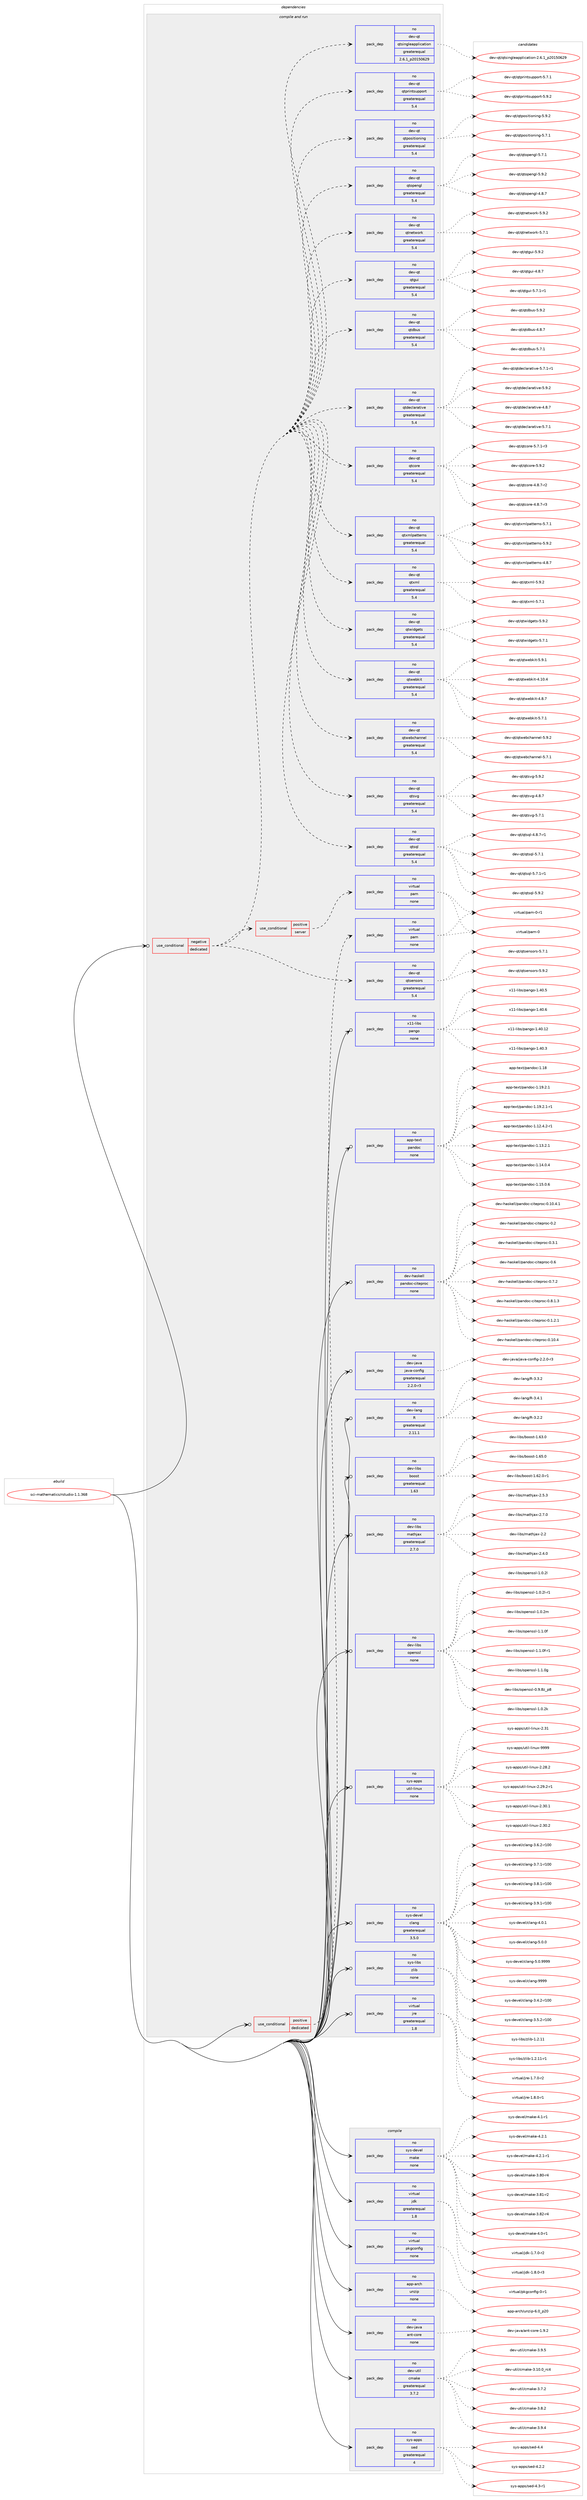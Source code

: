 digraph prolog {

# *************
# Graph options
# *************

newrank=true;
concentrate=true;
compound=true;
graph [rankdir=LR,fontname=Helvetica,fontsize=10,ranksep=1.5];#, ranksep=2.5, nodesep=0.2];
edge  [arrowhead=vee];
node  [fontname=Helvetica,fontsize=10];

# **********
# The ebuild
# **********

subgraph cluster_leftcol {
color=gray;
rank=same;
label=<<i>ebuild</i>>;
id [label="sci-mathematics/rstudio-1.1.368", color=red, width=4, href="../sci-mathematics/rstudio-1.1.368.svg"];
}

# ****************
# The dependencies
# ****************

subgraph cluster_midcol {
color=gray;
label=<<i>dependencies</i>>;
subgraph cluster_compile {
fillcolor="#eeeeee";
style=filled;
label=<<i>compile</i>>;
subgraph pack337120 {
dependency456822 [label=<<TABLE BORDER="0" CELLBORDER="1" CELLSPACING="0" CELLPADDING="4" WIDTH="220"><TR><TD ROWSPAN="6" CELLPADDING="30">pack_dep</TD></TR><TR><TD WIDTH="110">no</TD></TR><TR><TD>app-arch</TD></TR><TR><TD>unzip</TD></TR><TR><TD>none</TD></TR><TR><TD></TD></TR></TABLE>>, shape=none, color=blue];
}
id:e -> dependency456822:w [weight=20,style="solid",arrowhead="vee"];
subgraph pack337121 {
dependency456823 [label=<<TABLE BORDER="0" CELLBORDER="1" CELLSPACING="0" CELLPADDING="4" WIDTH="220"><TR><TD ROWSPAN="6" CELLPADDING="30">pack_dep</TD></TR><TR><TD WIDTH="110">no</TD></TR><TR><TD>dev-java</TD></TR><TR><TD>ant-core</TD></TR><TR><TD>none</TD></TR><TR><TD></TD></TR></TABLE>>, shape=none, color=blue];
}
id:e -> dependency456823:w [weight=20,style="solid",arrowhead="vee"];
subgraph pack337122 {
dependency456824 [label=<<TABLE BORDER="0" CELLBORDER="1" CELLSPACING="0" CELLPADDING="4" WIDTH="220"><TR><TD ROWSPAN="6" CELLPADDING="30">pack_dep</TD></TR><TR><TD WIDTH="110">no</TD></TR><TR><TD>dev-util</TD></TR><TR><TD>cmake</TD></TR><TR><TD>greaterequal</TD></TR><TR><TD>3.7.2</TD></TR></TABLE>>, shape=none, color=blue];
}
id:e -> dependency456824:w [weight=20,style="solid",arrowhead="vee"];
subgraph pack337123 {
dependency456825 [label=<<TABLE BORDER="0" CELLBORDER="1" CELLSPACING="0" CELLPADDING="4" WIDTH="220"><TR><TD ROWSPAN="6" CELLPADDING="30">pack_dep</TD></TR><TR><TD WIDTH="110">no</TD></TR><TR><TD>sys-apps</TD></TR><TR><TD>sed</TD></TR><TR><TD>greaterequal</TD></TR><TR><TD>4</TD></TR></TABLE>>, shape=none, color=blue];
}
id:e -> dependency456825:w [weight=20,style="solid",arrowhead="vee"];
subgraph pack337124 {
dependency456826 [label=<<TABLE BORDER="0" CELLBORDER="1" CELLSPACING="0" CELLPADDING="4" WIDTH="220"><TR><TD ROWSPAN="6" CELLPADDING="30">pack_dep</TD></TR><TR><TD WIDTH="110">no</TD></TR><TR><TD>sys-devel</TD></TR><TR><TD>make</TD></TR><TR><TD>none</TD></TR><TR><TD></TD></TR></TABLE>>, shape=none, color=blue];
}
id:e -> dependency456826:w [weight=20,style="solid",arrowhead="vee"];
subgraph pack337125 {
dependency456827 [label=<<TABLE BORDER="0" CELLBORDER="1" CELLSPACING="0" CELLPADDING="4" WIDTH="220"><TR><TD ROWSPAN="6" CELLPADDING="30">pack_dep</TD></TR><TR><TD WIDTH="110">no</TD></TR><TR><TD>virtual</TD></TR><TR><TD>jdk</TD></TR><TR><TD>greaterequal</TD></TR><TR><TD>1.8</TD></TR></TABLE>>, shape=none, color=blue];
}
id:e -> dependency456827:w [weight=20,style="solid",arrowhead="vee"];
subgraph pack337126 {
dependency456828 [label=<<TABLE BORDER="0" CELLBORDER="1" CELLSPACING="0" CELLPADDING="4" WIDTH="220"><TR><TD ROWSPAN="6" CELLPADDING="30">pack_dep</TD></TR><TR><TD WIDTH="110">no</TD></TR><TR><TD>virtual</TD></TR><TR><TD>pkgconfig</TD></TR><TR><TD>none</TD></TR><TR><TD></TD></TR></TABLE>>, shape=none, color=blue];
}
id:e -> dependency456828:w [weight=20,style="solid",arrowhead="vee"];
}
subgraph cluster_compileandrun {
fillcolor="#eeeeee";
style=filled;
label=<<i>compile and run</i>>;
subgraph cond111710 {
dependency456829 [label=<<TABLE BORDER="0" CELLBORDER="1" CELLSPACING="0" CELLPADDING="4"><TR><TD ROWSPAN="3" CELLPADDING="10">use_conditional</TD></TR><TR><TD>negative</TD></TR><TR><TD>dedicated</TD></TR></TABLE>>, shape=none, color=red];
subgraph pack337127 {
dependency456830 [label=<<TABLE BORDER="0" CELLBORDER="1" CELLSPACING="0" CELLPADDING="4" WIDTH="220"><TR><TD ROWSPAN="6" CELLPADDING="30">pack_dep</TD></TR><TR><TD WIDTH="110">no</TD></TR><TR><TD>dev-qt</TD></TR><TR><TD>qtcore</TD></TR><TR><TD>greaterequal</TD></TR><TR><TD>5.4</TD></TR></TABLE>>, shape=none, color=blue];
}
dependency456829:e -> dependency456830:w [weight=20,style="dashed",arrowhead="vee"];
subgraph pack337128 {
dependency456831 [label=<<TABLE BORDER="0" CELLBORDER="1" CELLSPACING="0" CELLPADDING="4" WIDTH="220"><TR><TD ROWSPAN="6" CELLPADDING="30">pack_dep</TD></TR><TR><TD WIDTH="110">no</TD></TR><TR><TD>dev-qt</TD></TR><TR><TD>qtdeclarative</TD></TR><TR><TD>greaterequal</TD></TR><TR><TD>5.4</TD></TR></TABLE>>, shape=none, color=blue];
}
dependency456829:e -> dependency456831:w [weight=20,style="dashed",arrowhead="vee"];
subgraph pack337129 {
dependency456832 [label=<<TABLE BORDER="0" CELLBORDER="1" CELLSPACING="0" CELLPADDING="4" WIDTH="220"><TR><TD ROWSPAN="6" CELLPADDING="30">pack_dep</TD></TR><TR><TD WIDTH="110">no</TD></TR><TR><TD>dev-qt</TD></TR><TR><TD>qtdbus</TD></TR><TR><TD>greaterequal</TD></TR><TR><TD>5.4</TD></TR></TABLE>>, shape=none, color=blue];
}
dependency456829:e -> dependency456832:w [weight=20,style="dashed",arrowhead="vee"];
subgraph pack337130 {
dependency456833 [label=<<TABLE BORDER="0" CELLBORDER="1" CELLSPACING="0" CELLPADDING="4" WIDTH="220"><TR><TD ROWSPAN="6" CELLPADDING="30">pack_dep</TD></TR><TR><TD WIDTH="110">no</TD></TR><TR><TD>dev-qt</TD></TR><TR><TD>qtgui</TD></TR><TR><TD>greaterequal</TD></TR><TR><TD>5.4</TD></TR></TABLE>>, shape=none, color=blue];
}
dependency456829:e -> dependency456833:w [weight=20,style="dashed",arrowhead="vee"];
subgraph pack337131 {
dependency456834 [label=<<TABLE BORDER="0" CELLBORDER="1" CELLSPACING="0" CELLPADDING="4" WIDTH="220"><TR><TD ROWSPAN="6" CELLPADDING="30">pack_dep</TD></TR><TR><TD WIDTH="110">no</TD></TR><TR><TD>dev-qt</TD></TR><TR><TD>qtnetwork</TD></TR><TR><TD>greaterequal</TD></TR><TR><TD>5.4</TD></TR></TABLE>>, shape=none, color=blue];
}
dependency456829:e -> dependency456834:w [weight=20,style="dashed",arrowhead="vee"];
subgraph pack337132 {
dependency456835 [label=<<TABLE BORDER="0" CELLBORDER="1" CELLSPACING="0" CELLPADDING="4" WIDTH="220"><TR><TD ROWSPAN="6" CELLPADDING="30">pack_dep</TD></TR><TR><TD WIDTH="110">no</TD></TR><TR><TD>dev-qt</TD></TR><TR><TD>qtopengl</TD></TR><TR><TD>greaterequal</TD></TR><TR><TD>5.4</TD></TR></TABLE>>, shape=none, color=blue];
}
dependency456829:e -> dependency456835:w [weight=20,style="dashed",arrowhead="vee"];
subgraph pack337133 {
dependency456836 [label=<<TABLE BORDER="0" CELLBORDER="1" CELLSPACING="0" CELLPADDING="4" WIDTH="220"><TR><TD ROWSPAN="6" CELLPADDING="30">pack_dep</TD></TR><TR><TD WIDTH="110">no</TD></TR><TR><TD>dev-qt</TD></TR><TR><TD>qtpositioning</TD></TR><TR><TD>greaterequal</TD></TR><TR><TD>5.4</TD></TR></TABLE>>, shape=none, color=blue];
}
dependency456829:e -> dependency456836:w [weight=20,style="dashed",arrowhead="vee"];
subgraph pack337134 {
dependency456837 [label=<<TABLE BORDER="0" CELLBORDER="1" CELLSPACING="0" CELLPADDING="4" WIDTH="220"><TR><TD ROWSPAN="6" CELLPADDING="30">pack_dep</TD></TR><TR><TD WIDTH="110">no</TD></TR><TR><TD>dev-qt</TD></TR><TR><TD>qtprintsupport</TD></TR><TR><TD>greaterequal</TD></TR><TR><TD>5.4</TD></TR></TABLE>>, shape=none, color=blue];
}
dependency456829:e -> dependency456837:w [weight=20,style="dashed",arrowhead="vee"];
subgraph pack337135 {
dependency456838 [label=<<TABLE BORDER="0" CELLBORDER="1" CELLSPACING="0" CELLPADDING="4" WIDTH="220"><TR><TD ROWSPAN="6" CELLPADDING="30">pack_dep</TD></TR><TR><TD WIDTH="110">no</TD></TR><TR><TD>dev-qt</TD></TR><TR><TD>qtsingleapplication</TD></TR><TR><TD>greaterequal</TD></TR><TR><TD>2.6.1_p20150629</TD></TR></TABLE>>, shape=none, color=blue];
}
dependency456829:e -> dependency456838:w [weight=20,style="dashed",arrowhead="vee"];
subgraph pack337136 {
dependency456839 [label=<<TABLE BORDER="0" CELLBORDER="1" CELLSPACING="0" CELLPADDING="4" WIDTH="220"><TR><TD ROWSPAN="6" CELLPADDING="30">pack_dep</TD></TR><TR><TD WIDTH="110">no</TD></TR><TR><TD>dev-qt</TD></TR><TR><TD>qtsensors</TD></TR><TR><TD>greaterequal</TD></TR><TR><TD>5.4</TD></TR></TABLE>>, shape=none, color=blue];
}
dependency456829:e -> dependency456839:w [weight=20,style="dashed",arrowhead="vee"];
subgraph pack337137 {
dependency456840 [label=<<TABLE BORDER="0" CELLBORDER="1" CELLSPACING="0" CELLPADDING="4" WIDTH="220"><TR><TD ROWSPAN="6" CELLPADDING="30">pack_dep</TD></TR><TR><TD WIDTH="110">no</TD></TR><TR><TD>dev-qt</TD></TR><TR><TD>qtsql</TD></TR><TR><TD>greaterequal</TD></TR><TR><TD>5.4</TD></TR></TABLE>>, shape=none, color=blue];
}
dependency456829:e -> dependency456840:w [weight=20,style="dashed",arrowhead="vee"];
subgraph pack337138 {
dependency456841 [label=<<TABLE BORDER="0" CELLBORDER="1" CELLSPACING="0" CELLPADDING="4" WIDTH="220"><TR><TD ROWSPAN="6" CELLPADDING="30">pack_dep</TD></TR><TR><TD WIDTH="110">no</TD></TR><TR><TD>dev-qt</TD></TR><TR><TD>qtsvg</TD></TR><TR><TD>greaterequal</TD></TR><TR><TD>5.4</TD></TR></TABLE>>, shape=none, color=blue];
}
dependency456829:e -> dependency456841:w [weight=20,style="dashed",arrowhead="vee"];
subgraph pack337139 {
dependency456842 [label=<<TABLE BORDER="0" CELLBORDER="1" CELLSPACING="0" CELLPADDING="4" WIDTH="220"><TR><TD ROWSPAN="6" CELLPADDING="30">pack_dep</TD></TR><TR><TD WIDTH="110">no</TD></TR><TR><TD>dev-qt</TD></TR><TR><TD>qtwebchannel</TD></TR><TR><TD>greaterequal</TD></TR><TR><TD>5.4</TD></TR></TABLE>>, shape=none, color=blue];
}
dependency456829:e -> dependency456842:w [weight=20,style="dashed",arrowhead="vee"];
subgraph pack337140 {
dependency456843 [label=<<TABLE BORDER="0" CELLBORDER="1" CELLSPACING="0" CELLPADDING="4" WIDTH="220"><TR><TD ROWSPAN="6" CELLPADDING="30">pack_dep</TD></TR><TR><TD WIDTH="110">no</TD></TR><TR><TD>dev-qt</TD></TR><TR><TD>qtwebkit</TD></TR><TR><TD>greaterequal</TD></TR><TR><TD>5.4</TD></TR></TABLE>>, shape=none, color=blue];
}
dependency456829:e -> dependency456843:w [weight=20,style="dashed",arrowhead="vee"];
subgraph pack337141 {
dependency456844 [label=<<TABLE BORDER="0" CELLBORDER="1" CELLSPACING="0" CELLPADDING="4" WIDTH="220"><TR><TD ROWSPAN="6" CELLPADDING="30">pack_dep</TD></TR><TR><TD WIDTH="110">no</TD></TR><TR><TD>dev-qt</TD></TR><TR><TD>qtwidgets</TD></TR><TR><TD>greaterequal</TD></TR><TR><TD>5.4</TD></TR></TABLE>>, shape=none, color=blue];
}
dependency456829:e -> dependency456844:w [weight=20,style="dashed",arrowhead="vee"];
subgraph pack337142 {
dependency456845 [label=<<TABLE BORDER="0" CELLBORDER="1" CELLSPACING="0" CELLPADDING="4" WIDTH="220"><TR><TD ROWSPAN="6" CELLPADDING="30">pack_dep</TD></TR><TR><TD WIDTH="110">no</TD></TR><TR><TD>dev-qt</TD></TR><TR><TD>qtxml</TD></TR><TR><TD>greaterequal</TD></TR><TR><TD>5.4</TD></TR></TABLE>>, shape=none, color=blue];
}
dependency456829:e -> dependency456845:w [weight=20,style="dashed",arrowhead="vee"];
subgraph pack337143 {
dependency456846 [label=<<TABLE BORDER="0" CELLBORDER="1" CELLSPACING="0" CELLPADDING="4" WIDTH="220"><TR><TD ROWSPAN="6" CELLPADDING="30">pack_dep</TD></TR><TR><TD WIDTH="110">no</TD></TR><TR><TD>dev-qt</TD></TR><TR><TD>qtxmlpatterns</TD></TR><TR><TD>greaterequal</TD></TR><TR><TD>5.4</TD></TR></TABLE>>, shape=none, color=blue];
}
dependency456829:e -> dependency456846:w [weight=20,style="dashed",arrowhead="vee"];
subgraph cond111711 {
dependency456847 [label=<<TABLE BORDER="0" CELLBORDER="1" CELLSPACING="0" CELLPADDING="4"><TR><TD ROWSPAN="3" CELLPADDING="10">use_conditional</TD></TR><TR><TD>positive</TD></TR><TR><TD>server</TD></TR></TABLE>>, shape=none, color=red];
subgraph pack337144 {
dependency456848 [label=<<TABLE BORDER="0" CELLBORDER="1" CELLSPACING="0" CELLPADDING="4" WIDTH="220"><TR><TD ROWSPAN="6" CELLPADDING="30">pack_dep</TD></TR><TR><TD WIDTH="110">no</TD></TR><TR><TD>virtual</TD></TR><TR><TD>pam</TD></TR><TR><TD>none</TD></TR><TR><TD></TD></TR></TABLE>>, shape=none, color=blue];
}
dependency456847:e -> dependency456848:w [weight=20,style="dashed",arrowhead="vee"];
}
dependency456829:e -> dependency456847:w [weight=20,style="dashed",arrowhead="vee"];
}
id:e -> dependency456829:w [weight=20,style="solid",arrowhead="odotvee"];
subgraph cond111712 {
dependency456849 [label=<<TABLE BORDER="0" CELLBORDER="1" CELLSPACING="0" CELLPADDING="4"><TR><TD ROWSPAN="3" CELLPADDING="10">use_conditional</TD></TR><TR><TD>positive</TD></TR><TR><TD>dedicated</TD></TR></TABLE>>, shape=none, color=red];
subgraph pack337145 {
dependency456850 [label=<<TABLE BORDER="0" CELLBORDER="1" CELLSPACING="0" CELLPADDING="4" WIDTH="220"><TR><TD ROWSPAN="6" CELLPADDING="30">pack_dep</TD></TR><TR><TD WIDTH="110">no</TD></TR><TR><TD>virtual</TD></TR><TR><TD>pam</TD></TR><TR><TD>none</TD></TR><TR><TD></TD></TR></TABLE>>, shape=none, color=blue];
}
dependency456849:e -> dependency456850:w [weight=20,style="dashed",arrowhead="vee"];
}
id:e -> dependency456849:w [weight=20,style="solid",arrowhead="odotvee"];
subgraph pack337146 {
dependency456851 [label=<<TABLE BORDER="0" CELLBORDER="1" CELLSPACING="0" CELLPADDING="4" WIDTH="220"><TR><TD ROWSPAN="6" CELLPADDING="30">pack_dep</TD></TR><TR><TD WIDTH="110">no</TD></TR><TR><TD>app-text</TD></TR><TR><TD>pandoc</TD></TR><TR><TD>none</TD></TR><TR><TD></TD></TR></TABLE>>, shape=none, color=blue];
}
id:e -> dependency456851:w [weight=20,style="solid",arrowhead="odotvee"];
subgraph pack337147 {
dependency456852 [label=<<TABLE BORDER="0" CELLBORDER="1" CELLSPACING="0" CELLPADDING="4" WIDTH="220"><TR><TD ROWSPAN="6" CELLPADDING="30">pack_dep</TD></TR><TR><TD WIDTH="110">no</TD></TR><TR><TD>dev-haskell</TD></TR><TR><TD>pandoc-citeproc</TD></TR><TR><TD>none</TD></TR><TR><TD></TD></TR></TABLE>>, shape=none, color=blue];
}
id:e -> dependency456852:w [weight=20,style="solid",arrowhead="odotvee"];
subgraph pack337148 {
dependency456853 [label=<<TABLE BORDER="0" CELLBORDER="1" CELLSPACING="0" CELLPADDING="4" WIDTH="220"><TR><TD ROWSPAN="6" CELLPADDING="30">pack_dep</TD></TR><TR><TD WIDTH="110">no</TD></TR><TR><TD>dev-java</TD></TR><TR><TD>java-config</TD></TR><TR><TD>greaterequal</TD></TR><TR><TD>2.2.0-r3</TD></TR></TABLE>>, shape=none, color=blue];
}
id:e -> dependency456853:w [weight=20,style="solid",arrowhead="odotvee"];
subgraph pack337149 {
dependency456854 [label=<<TABLE BORDER="0" CELLBORDER="1" CELLSPACING="0" CELLPADDING="4" WIDTH="220"><TR><TD ROWSPAN="6" CELLPADDING="30">pack_dep</TD></TR><TR><TD WIDTH="110">no</TD></TR><TR><TD>dev-lang</TD></TR><TR><TD>R</TD></TR><TR><TD>greaterequal</TD></TR><TR><TD>2.11.1</TD></TR></TABLE>>, shape=none, color=blue];
}
id:e -> dependency456854:w [weight=20,style="solid",arrowhead="odotvee"];
subgraph pack337150 {
dependency456855 [label=<<TABLE BORDER="0" CELLBORDER="1" CELLSPACING="0" CELLPADDING="4" WIDTH="220"><TR><TD ROWSPAN="6" CELLPADDING="30">pack_dep</TD></TR><TR><TD WIDTH="110">no</TD></TR><TR><TD>dev-libs</TD></TR><TR><TD>boost</TD></TR><TR><TD>greaterequal</TD></TR><TR><TD>1.63</TD></TR></TABLE>>, shape=none, color=blue];
}
id:e -> dependency456855:w [weight=20,style="solid",arrowhead="odotvee"];
subgraph pack337151 {
dependency456856 [label=<<TABLE BORDER="0" CELLBORDER="1" CELLSPACING="0" CELLPADDING="4" WIDTH="220"><TR><TD ROWSPAN="6" CELLPADDING="30">pack_dep</TD></TR><TR><TD WIDTH="110">no</TD></TR><TR><TD>dev-libs</TD></TR><TR><TD>mathjax</TD></TR><TR><TD>greaterequal</TD></TR><TR><TD>2.7.0</TD></TR></TABLE>>, shape=none, color=blue];
}
id:e -> dependency456856:w [weight=20,style="solid",arrowhead="odotvee"];
subgraph pack337152 {
dependency456857 [label=<<TABLE BORDER="0" CELLBORDER="1" CELLSPACING="0" CELLPADDING="4" WIDTH="220"><TR><TD ROWSPAN="6" CELLPADDING="30">pack_dep</TD></TR><TR><TD WIDTH="110">no</TD></TR><TR><TD>dev-libs</TD></TR><TR><TD>openssl</TD></TR><TR><TD>none</TD></TR><TR><TD></TD></TR></TABLE>>, shape=none, color=blue];
}
id:e -> dependency456857:w [weight=20,style="solid",arrowhead="odotvee"];
subgraph pack337153 {
dependency456858 [label=<<TABLE BORDER="0" CELLBORDER="1" CELLSPACING="0" CELLPADDING="4" WIDTH="220"><TR><TD ROWSPAN="6" CELLPADDING="30">pack_dep</TD></TR><TR><TD WIDTH="110">no</TD></TR><TR><TD>sys-apps</TD></TR><TR><TD>util-linux</TD></TR><TR><TD>none</TD></TR><TR><TD></TD></TR></TABLE>>, shape=none, color=blue];
}
id:e -> dependency456858:w [weight=20,style="solid",arrowhead="odotvee"];
subgraph pack337154 {
dependency456859 [label=<<TABLE BORDER="0" CELLBORDER="1" CELLSPACING="0" CELLPADDING="4" WIDTH="220"><TR><TD ROWSPAN="6" CELLPADDING="30">pack_dep</TD></TR><TR><TD WIDTH="110">no</TD></TR><TR><TD>sys-devel</TD></TR><TR><TD>clang</TD></TR><TR><TD>greaterequal</TD></TR><TR><TD>3.5.0</TD></TR></TABLE>>, shape=none, color=blue];
}
id:e -> dependency456859:w [weight=20,style="solid",arrowhead="odotvee"];
subgraph pack337155 {
dependency456860 [label=<<TABLE BORDER="0" CELLBORDER="1" CELLSPACING="0" CELLPADDING="4" WIDTH="220"><TR><TD ROWSPAN="6" CELLPADDING="30">pack_dep</TD></TR><TR><TD WIDTH="110">no</TD></TR><TR><TD>sys-libs</TD></TR><TR><TD>zlib</TD></TR><TR><TD>none</TD></TR><TR><TD></TD></TR></TABLE>>, shape=none, color=blue];
}
id:e -> dependency456860:w [weight=20,style="solid",arrowhead="odotvee"];
subgraph pack337156 {
dependency456861 [label=<<TABLE BORDER="0" CELLBORDER="1" CELLSPACING="0" CELLPADDING="4" WIDTH="220"><TR><TD ROWSPAN="6" CELLPADDING="30">pack_dep</TD></TR><TR><TD WIDTH="110">no</TD></TR><TR><TD>virtual</TD></TR><TR><TD>jre</TD></TR><TR><TD>greaterequal</TD></TR><TR><TD>1.8</TD></TR></TABLE>>, shape=none, color=blue];
}
id:e -> dependency456861:w [weight=20,style="solid",arrowhead="odotvee"];
subgraph pack337157 {
dependency456862 [label=<<TABLE BORDER="0" CELLBORDER="1" CELLSPACING="0" CELLPADDING="4" WIDTH="220"><TR><TD ROWSPAN="6" CELLPADDING="30">pack_dep</TD></TR><TR><TD WIDTH="110">no</TD></TR><TR><TD>x11-libs</TD></TR><TR><TD>pango</TD></TR><TR><TD>none</TD></TR><TR><TD></TD></TR></TABLE>>, shape=none, color=blue];
}
id:e -> dependency456862:w [weight=20,style="solid",arrowhead="odotvee"];
}
subgraph cluster_run {
fillcolor="#eeeeee";
style=filled;
label=<<i>run</i>>;
}
}

# **************
# The candidates
# **************

subgraph cluster_choices {
rank=same;
color=gray;
label=<<i>candidates</i>>;

subgraph choice337120 {
color=black;
nodesep=1;
choice971121124597114991044711711012210511245544648951125048 [label="app-arch/unzip-6.0_p20", color=red, width=4,href="../app-arch/unzip-6.0_p20.svg"];
dependency456822:e -> choice971121124597114991044711711012210511245544648951125048:w [style=dotted,weight="100"];
}
subgraph choice337121 {
color=black;
nodesep=1;
choice10010111845106971189747971101164599111114101454946574650 [label="dev-java/ant-core-1.9.2", color=red, width=4,href="../dev-java/ant-core-1.9.2.svg"];
dependency456823:e -> choice10010111845106971189747971101164599111114101454946574650:w [style=dotted,weight="100"];
}
subgraph choice337122 {
color=black;
nodesep=1;
choice1001011184511711610510847991099710710145514649484648951149952 [label="dev-util/cmake-3.10.0_rc4", color=red, width=4,href="../dev-util/cmake-3.10.0_rc4.svg"];
choice10010111845117116105108479910997107101455146554650 [label="dev-util/cmake-3.7.2", color=red, width=4,href="../dev-util/cmake-3.7.2.svg"];
choice10010111845117116105108479910997107101455146564650 [label="dev-util/cmake-3.8.2", color=red, width=4,href="../dev-util/cmake-3.8.2.svg"];
choice10010111845117116105108479910997107101455146574652 [label="dev-util/cmake-3.9.4", color=red, width=4,href="../dev-util/cmake-3.9.4.svg"];
choice10010111845117116105108479910997107101455146574653 [label="dev-util/cmake-3.9.5", color=red, width=4,href="../dev-util/cmake-3.9.5.svg"];
dependency456824:e -> choice1001011184511711610510847991099710710145514649484648951149952:w [style=dotted,weight="100"];
dependency456824:e -> choice10010111845117116105108479910997107101455146554650:w [style=dotted,weight="100"];
dependency456824:e -> choice10010111845117116105108479910997107101455146564650:w [style=dotted,weight="100"];
dependency456824:e -> choice10010111845117116105108479910997107101455146574652:w [style=dotted,weight="100"];
dependency456824:e -> choice10010111845117116105108479910997107101455146574653:w [style=dotted,weight="100"];
}
subgraph choice337123 {
color=black;
nodesep=1;
choice115121115459711211211547115101100455246504650 [label="sys-apps/sed-4.2.2", color=red, width=4,href="../sys-apps/sed-4.2.2.svg"];
choice115121115459711211211547115101100455246514511449 [label="sys-apps/sed-4.3-r1", color=red, width=4,href="../sys-apps/sed-4.3-r1.svg"];
choice11512111545971121121154711510110045524652 [label="sys-apps/sed-4.4", color=red, width=4,href="../sys-apps/sed-4.4.svg"];
dependency456825:e -> choice115121115459711211211547115101100455246504650:w [style=dotted,weight="100"];
dependency456825:e -> choice115121115459711211211547115101100455246514511449:w [style=dotted,weight="100"];
dependency456825:e -> choice11512111545971121121154711510110045524652:w [style=dotted,weight="100"];
}
subgraph choice337124 {
color=black;
nodesep=1;
choice11512111545100101118101108471099710710145514656484511452 [label="sys-devel/make-3.80-r4", color=red, width=4,href="../sys-devel/make-3.80-r4.svg"];
choice11512111545100101118101108471099710710145514656494511450 [label="sys-devel/make-3.81-r2", color=red, width=4,href="../sys-devel/make-3.81-r2.svg"];
choice11512111545100101118101108471099710710145514656504511452 [label="sys-devel/make-3.82-r4", color=red, width=4,href="../sys-devel/make-3.82-r4.svg"];
choice115121115451001011181011084710997107101455246484511449 [label="sys-devel/make-4.0-r1", color=red, width=4,href="../sys-devel/make-4.0-r1.svg"];
choice115121115451001011181011084710997107101455246494511449 [label="sys-devel/make-4.1-r1", color=red, width=4,href="../sys-devel/make-4.1-r1.svg"];
choice115121115451001011181011084710997107101455246504649 [label="sys-devel/make-4.2.1", color=red, width=4,href="../sys-devel/make-4.2.1.svg"];
choice1151211154510010111810110847109971071014552465046494511449 [label="sys-devel/make-4.2.1-r1", color=red, width=4,href="../sys-devel/make-4.2.1-r1.svg"];
dependency456826:e -> choice11512111545100101118101108471099710710145514656484511452:w [style=dotted,weight="100"];
dependency456826:e -> choice11512111545100101118101108471099710710145514656494511450:w [style=dotted,weight="100"];
dependency456826:e -> choice11512111545100101118101108471099710710145514656504511452:w [style=dotted,weight="100"];
dependency456826:e -> choice115121115451001011181011084710997107101455246484511449:w [style=dotted,weight="100"];
dependency456826:e -> choice115121115451001011181011084710997107101455246494511449:w [style=dotted,weight="100"];
dependency456826:e -> choice115121115451001011181011084710997107101455246504649:w [style=dotted,weight="100"];
dependency456826:e -> choice1151211154510010111810110847109971071014552465046494511449:w [style=dotted,weight="100"];
}
subgraph choice337125 {
color=black;
nodesep=1;
choice11810511411611797108471061001074549465546484511450 [label="virtual/jdk-1.7.0-r2", color=red, width=4,href="../virtual/jdk-1.7.0-r2.svg"];
choice11810511411611797108471061001074549465646484511451 [label="virtual/jdk-1.8.0-r3", color=red, width=4,href="../virtual/jdk-1.8.0-r3.svg"];
dependency456827:e -> choice11810511411611797108471061001074549465546484511450:w [style=dotted,weight="100"];
dependency456827:e -> choice11810511411611797108471061001074549465646484511451:w [style=dotted,weight="100"];
}
subgraph choice337126 {
color=black;
nodesep=1;
choice11810511411611797108471121071039911111010210510345484511449 [label="virtual/pkgconfig-0-r1", color=red, width=4,href="../virtual/pkgconfig-0-r1.svg"];
dependency456828:e -> choice11810511411611797108471121071039911111010210510345484511449:w [style=dotted,weight="100"];
}
subgraph choice337127 {
color=black;
nodesep=1;
choice1001011184511311647113116991111141014552465646554511450 [label="dev-qt/qtcore-4.8.7-r2", color=red, width=4,href="../dev-qt/qtcore-4.8.7-r2.svg"];
choice1001011184511311647113116991111141014552465646554511451 [label="dev-qt/qtcore-4.8.7-r3", color=red, width=4,href="../dev-qt/qtcore-4.8.7-r3.svg"];
choice1001011184511311647113116991111141014553465546494511451 [label="dev-qt/qtcore-5.7.1-r3", color=red, width=4,href="../dev-qt/qtcore-5.7.1-r3.svg"];
choice100101118451131164711311699111114101455346574650 [label="dev-qt/qtcore-5.9.2", color=red, width=4,href="../dev-qt/qtcore-5.9.2.svg"];
dependency456830:e -> choice1001011184511311647113116991111141014552465646554511450:w [style=dotted,weight="100"];
dependency456830:e -> choice1001011184511311647113116991111141014552465646554511451:w [style=dotted,weight="100"];
dependency456830:e -> choice1001011184511311647113116991111141014553465546494511451:w [style=dotted,weight="100"];
dependency456830:e -> choice100101118451131164711311699111114101455346574650:w [style=dotted,weight="100"];
}
subgraph choice337128 {
color=black;
nodesep=1;
choice1001011184511311647113116100101991089711497116105118101455246564655 [label="dev-qt/qtdeclarative-4.8.7", color=red, width=4,href="../dev-qt/qtdeclarative-4.8.7.svg"];
choice1001011184511311647113116100101991089711497116105118101455346554649 [label="dev-qt/qtdeclarative-5.7.1", color=red, width=4,href="../dev-qt/qtdeclarative-5.7.1.svg"];
choice10010111845113116471131161001019910897114971161051181014553465546494511449 [label="dev-qt/qtdeclarative-5.7.1-r1", color=red, width=4,href="../dev-qt/qtdeclarative-5.7.1-r1.svg"];
choice1001011184511311647113116100101991089711497116105118101455346574650 [label="dev-qt/qtdeclarative-5.9.2", color=red, width=4,href="../dev-qt/qtdeclarative-5.9.2.svg"];
dependency456831:e -> choice1001011184511311647113116100101991089711497116105118101455246564655:w [style=dotted,weight="100"];
dependency456831:e -> choice1001011184511311647113116100101991089711497116105118101455346554649:w [style=dotted,weight="100"];
dependency456831:e -> choice10010111845113116471131161001019910897114971161051181014553465546494511449:w [style=dotted,weight="100"];
dependency456831:e -> choice1001011184511311647113116100101991089711497116105118101455346574650:w [style=dotted,weight="100"];
}
subgraph choice337129 {
color=black;
nodesep=1;
choice100101118451131164711311610098117115455246564655 [label="dev-qt/qtdbus-4.8.7", color=red, width=4,href="../dev-qt/qtdbus-4.8.7.svg"];
choice100101118451131164711311610098117115455346554649 [label="dev-qt/qtdbus-5.7.1", color=red, width=4,href="../dev-qt/qtdbus-5.7.1.svg"];
choice100101118451131164711311610098117115455346574650 [label="dev-qt/qtdbus-5.9.2", color=red, width=4,href="../dev-qt/qtdbus-5.9.2.svg"];
dependency456832:e -> choice100101118451131164711311610098117115455246564655:w [style=dotted,weight="100"];
dependency456832:e -> choice100101118451131164711311610098117115455346554649:w [style=dotted,weight="100"];
dependency456832:e -> choice100101118451131164711311610098117115455346574650:w [style=dotted,weight="100"];
}
subgraph choice337130 {
color=black;
nodesep=1;
choice1001011184511311647113116103117105455246564655 [label="dev-qt/qtgui-4.8.7", color=red, width=4,href="../dev-qt/qtgui-4.8.7.svg"];
choice10010111845113116471131161031171054553465546494511449 [label="dev-qt/qtgui-5.7.1-r1", color=red, width=4,href="../dev-qt/qtgui-5.7.1-r1.svg"];
choice1001011184511311647113116103117105455346574650 [label="dev-qt/qtgui-5.9.2", color=red, width=4,href="../dev-qt/qtgui-5.9.2.svg"];
dependency456833:e -> choice1001011184511311647113116103117105455246564655:w [style=dotted,weight="100"];
dependency456833:e -> choice10010111845113116471131161031171054553465546494511449:w [style=dotted,weight="100"];
dependency456833:e -> choice1001011184511311647113116103117105455346574650:w [style=dotted,weight="100"];
}
subgraph choice337131 {
color=black;
nodesep=1;
choice1001011184511311647113116110101116119111114107455346554649 [label="dev-qt/qtnetwork-5.7.1", color=red, width=4,href="../dev-qt/qtnetwork-5.7.1.svg"];
choice1001011184511311647113116110101116119111114107455346574650 [label="dev-qt/qtnetwork-5.9.2", color=red, width=4,href="../dev-qt/qtnetwork-5.9.2.svg"];
dependency456834:e -> choice1001011184511311647113116110101116119111114107455346554649:w [style=dotted,weight="100"];
dependency456834:e -> choice1001011184511311647113116110101116119111114107455346574650:w [style=dotted,weight="100"];
}
subgraph choice337132 {
color=black;
nodesep=1;
choice1001011184511311647113116111112101110103108455246564655 [label="dev-qt/qtopengl-4.8.7", color=red, width=4,href="../dev-qt/qtopengl-4.8.7.svg"];
choice1001011184511311647113116111112101110103108455346554649 [label="dev-qt/qtopengl-5.7.1", color=red, width=4,href="../dev-qt/qtopengl-5.7.1.svg"];
choice1001011184511311647113116111112101110103108455346574650 [label="dev-qt/qtopengl-5.9.2", color=red, width=4,href="../dev-qt/qtopengl-5.9.2.svg"];
dependency456835:e -> choice1001011184511311647113116111112101110103108455246564655:w [style=dotted,weight="100"];
dependency456835:e -> choice1001011184511311647113116111112101110103108455346554649:w [style=dotted,weight="100"];
dependency456835:e -> choice1001011184511311647113116111112101110103108455346574650:w [style=dotted,weight="100"];
}
subgraph choice337133 {
color=black;
nodesep=1;
choice1001011184511311647113116112111115105116105111110105110103455346554649 [label="dev-qt/qtpositioning-5.7.1", color=red, width=4,href="../dev-qt/qtpositioning-5.7.1.svg"];
choice1001011184511311647113116112111115105116105111110105110103455346574650 [label="dev-qt/qtpositioning-5.9.2", color=red, width=4,href="../dev-qt/qtpositioning-5.9.2.svg"];
dependency456836:e -> choice1001011184511311647113116112111115105116105111110105110103455346554649:w [style=dotted,weight="100"];
dependency456836:e -> choice1001011184511311647113116112111115105116105111110105110103455346574650:w [style=dotted,weight="100"];
}
subgraph choice337134 {
color=black;
nodesep=1;
choice1001011184511311647113116112114105110116115117112112111114116455346554649 [label="dev-qt/qtprintsupport-5.7.1", color=red, width=4,href="../dev-qt/qtprintsupport-5.7.1.svg"];
choice1001011184511311647113116112114105110116115117112112111114116455346574650 [label="dev-qt/qtprintsupport-5.9.2", color=red, width=4,href="../dev-qt/qtprintsupport-5.9.2.svg"];
dependency456837:e -> choice1001011184511311647113116112114105110116115117112112111114116455346554649:w [style=dotted,weight="100"];
dependency456837:e -> choice1001011184511311647113116112114105110116115117112112111114116455346574650:w [style=dotted,weight="100"];
}
subgraph choice337135 {
color=black;
nodesep=1;
choice1001011184511311647113116115105110103108101971121121081059997116105111110455046544649951125048495348545057 [label="dev-qt/qtsingleapplication-2.6.1_p20150629", color=red, width=4,href="../dev-qt/qtsingleapplication-2.6.1_p20150629.svg"];
dependency456838:e -> choice1001011184511311647113116115105110103108101971121121081059997116105111110455046544649951125048495348545057:w [style=dotted,weight="100"];
}
subgraph choice337136 {
color=black;
nodesep=1;
choice1001011184511311647113116115101110115111114115455346554649 [label="dev-qt/qtsensors-5.7.1", color=red, width=4,href="../dev-qt/qtsensors-5.7.1.svg"];
choice1001011184511311647113116115101110115111114115455346574650 [label="dev-qt/qtsensors-5.9.2", color=red, width=4,href="../dev-qt/qtsensors-5.9.2.svg"];
dependency456839:e -> choice1001011184511311647113116115101110115111114115455346554649:w [style=dotted,weight="100"];
dependency456839:e -> choice1001011184511311647113116115101110115111114115455346574650:w [style=dotted,weight="100"];
}
subgraph choice337137 {
color=black;
nodesep=1;
choice10010111845113116471131161151131084552465646554511449 [label="dev-qt/qtsql-4.8.7-r1", color=red, width=4,href="../dev-qt/qtsql-4.8.7-r1.svg"];
choice1001011184511311647113116115113108455346554649 [label="dev-qt/qtsql-5.7.1", color=red, width=4,href="../dev-qt/qtsql-5.7.1.svg"];
choice10010111845113116471131161151131084553465546494511449 [label="dev-qt/qtsql-5.7.1-r1", color=red, width=4,href="../dev-qt/qtsql-5.7.1-r1.svg"];
choice1001011184511311647113116115113108455346574650 [label="dev-qt/qtsql-5.9.2", color=red, width=4,href="../dev-qt/qtsql-5.9.2.svg"];
dependency456840:e -> choice10010111845113116471131161151131084552465646554511449:w [style=dotted,weight="100"];
dependency456840:e -> choice1001011184511311647113116115113108455346554649:w [style=dotted,weight="100"];
dependency456840:e -> choice10010111845113116471131161151131084553465546494511449:w [style=dotted,weight="100"];
dependency456840:e -> choice1001011184511311647113116115113108455346574650:w [style=dotted,weight="100"];
}
subgraph choice337138 {
color=black;
nodesep=1;
choice1001011184511311647113116115118103455246564655 [label="dev-qt/qtsvg-4.8.7", color=red, width=4,href="../dev-qt/qtsvg-4.8.7.svg"];
choice1001011184511311647113116115118103455346554649 [label="dev-qt/qtsvg-5.7.1", color=red, width=4,href="../dev-qt/qtsvg-5.7.1.svg"];
choice1001011184511311647113116115118103455346574650 [label="dev-qt/qtsvg-5.9.2", color=red, width=4,href="../dev-qt/qtsvg-5.9.2.svg"];
dependency456841:e -> choice1001011184511311647113116115118103455246564655:w [style=dotted,weight="100"];
dependency456841:e -> choice1001011184511311647113116115118103455346554649:w [style=dotted,weight="100"];
dependency456841:e -> choice1001011184511311647113116115118103455346574650:w [style=dotted,weight="100"];
}
subgraph choice337139 {
color=black;
nodesep=1;
choice1001011184511311647113116119101989910497110110101108455346554649 [label="dev-qt/qtwebchannel-5.7.1", color=red, width=4,href="../dev-qt/qtwebchannel-5.7.1.svg"];
choice1001011184511311647113116119101989910497110110101108455346574650 [label="dev-qt/qtwebchannel-5.9.2", color=red, width=4,href="../dev-qt/qtwebchannel-5.9.2.svg"];
dependency456842:e -> choice1001011184511311647113116119101989910497110110101108455346554649:w [style=dotted,weight="100"];
dependency456842:e -> choice1001011184511311647113116119101989910497110110101108455346574650:w [style=dotted,weight="100"];
}
subgraph choice337140 {
color=black;
nodesep=1;
choice10010111845113116471131161191019810710511645524649484652 [label="dev-qt/qtwebkit-4.10.4", color=red, width=4,href="../dev-qt/qtwebkit-4.10.4.svg"];
choice100101118451131164711311611910198107105116455246564655 [label="dev-qt/qtwebkit-4.8.7", color=red, width=4,href="../dev-qt/qtwebkit-4.8.7.svg"];
choice100101118451131164711311611910198107105116455346554649 [label="dev-qt/qtwebkit-5.7.1", color=red, width=4,href="../dev-qt/qtwebkit-5.7.1.svg"];
choice100101118451131164711311611910198107105116455346574649 [label="dev-qt/qtwebkit-5.9.1", color=red, width=4,href="../dev-qt/qtwebkit-5.9.1.svg"];
dependency456843:e -> choice10010111845113116471131161191019810710511645524649484652:w [style=dotted,weight="100"];
dependency456843:e -> choice100101118451131164711311611910198107105116455246564655:w [style=dotted,weight="100"];
dependency456843:e -> choice100101118451131164711311611910198107105116455346554649:w [style=dotted,weight="100"];
dependency456843:e -> choice100101118451131164711311611910198107105116455346574649:w [style=dotted,weight="100"];
}
subgraph choice337141 {
color=black;
nodesep=1;
choice1001011184511311647113116119105100103101116115455346554649 [label="dev-qt/qtwidgets-5.7.1", color=red, width=4,href="../dev-qt/qtwidgets-5.7.1.svg"];
choice1001011184511311647113116119105100103101116115455346574650 [label="dev-qt/qtwidgets-5.9.2", color=red, width=4,href="../dev-qt/qtwidgets-5.9.2.svg"];
dependency456844:e -> choice1001011184511311647113116119105100103101116115455346554649:w [style=dotted,weight="100"];
dependency456844:e -> choice1001011184511311647113116119105100103101116115455346574650:w [style=dotted,weight="100"];
}
subgraph choice337142 {
color=black;
nodesep=1;
choice1001011184511311647113116120109108455346554649 [label="dev-qt/qtxml-5.7.1", color=red, width=4,href="../dev-qt/qtxml-5.7.1.svg"];
choice1001011184511311647113116120109108455346574650 [label="dev-qt/qtxml-5.9.2", color=red, width=4,href="../dev-qt/qtxml-5.9.2.svg"];
dependency456845:e -> choice1001011184511311647113116120109108455346554649:w [style=dotted,weight="100"];
dependency456845:e -> choice1001011184511311647113116120109108455346574650:w [style=dotted,weight="100"];
}
subgraph choice337143 {
color=black;
nodesep=1;
choice100101118451131164711311612010910811297116116101114110115455246564655 [label="dev-qt/qtxmlpatterns-4.8.7", color=red, width=4,href="../dev-qt/qtxmlpatterns-4.8.7.svg"];
choice100101118451131164711311612010910811297116116101114110115455346554649 [label="dev-qt/qtxmlpatterns-5.7.1", color=red, width=4,href="../dev-qt/qtxmlpatterns-5.7.1.svg"];
choice100101118451131164711311612010910811297116116101114110115455346574650 [label="dev-qt/qtxmlpatterns-5.9.2", color=red, width=4,href="../dev-qt/qtxmlpatterns-5.9.2.svg"];
dependency456846:e -> choice100101118451131164711311612010910811297116116101114110115455246564655:w [style=dotted,weight="100"];
dependency456846:e -> choice100101118451131164711311612010910811297116116101114110115455346554649:w [style=dotted,weight="100"];
dependency456846:e -> choice100101118451131164711311612010910811297116116101114110115455346574650:w [style=dotted,weight="100"];
}
subgraph choice337144 {
color=black;
nodesep=1;
choice1181051141161179710847112971094548 [label="virtual/pam-0", color=red, width=4,href="../virtual/pam-0.svg"];
choice11810511411611797108471129710945484511449 [label="virtual/pam-0-r1", color=red, width=4,href="../virtual/pam-0-r1.svg"];
dependency456848:e -> choice1181051141161179710847112971094548:w [style=dotted,weight="100"];
dependency456848:e -> choice11810511411611797108471129710945484511449:w [style=dotted,weight="100"];
}
subgraph choice337145 {
color=black;
nodesep=1;
choice1181051141161179710847112971094548 [label="virtual/pam-0", color=red, width=4,href="../virtual/pam-0.svg"];
choice11810511411611797108471129710945484511449 [label="virtual/pam-0-r1", color=red, width=4,href="../virtual/pam-0-r1.svg"];
dependency456850:e -> choice1181051141161179710847112971094548:w [style=dotted,weight="100"];
dependency456850:e -> choice11810511411611797108471129710945484511449:w [style=dotted,weight="100"];
}
subgraph choice337146 {
color=black;
nodesep=1;
choice97112112451161011201164711297110100111994549464950465246504511449 [label="app-text/pandoc-1.12.4.2-r1", color=red, width=4,href="../app-text/pandoc-1.12.4.2-r1.svg"];
choice9711211245116101120116471129711010011199454946495146504649 [label="app-text/pandoc-1.13.2.1", color=red, width=4,href="../app-text/pandoc-1.13.2.1.svg"];
choice9711211245116101120116471129711010011199454946495246484652 [label="app-text/pandoc-1.14.0.4", color=red, width=4,href="../app-text/pandoc-1.14.0.4.svg"];
choice9711211245116101120116471129711010011199454946495346484654 [label="app-text/pandoc-1.15.0.6", color=red, width=4,href="../app-text/pandoc-1.15.0.6.svg"];
choice97112112451161011201164711297110100111994549464956 [label="app-text/pandoc-1.18", color=red, width=4,href="../app-text/pandoc-1.18.svg"];
choice9711211245116101120116471129711010011199454946495746504649 [label="app-text/pandoc-1.19.2.1", color=red, width=4,href="../app-text/pandoc-1.19.2.1.svg"];
choice97112112451161011201164711297110100111994549464957465046494511449 [label="app-text/pandoc-1.19.2.1-r1", color=red, width=4,href="../app-text/pandoc-1.19.2.1-r1.svg"];
dependency456851:e -> choice97112112451161011201164711297110100111994549464950465246504511449:w [style=dotted,weight="100"];
dependency456851:e -> choice9711211245116101120116471129711010011199454946495146504649:w [style=dotted,weight="100"];
dependency456851:e -> choice9711211245116101120116471129711010011199454946495246484652:w [style=dotted,weight="100"];
dependency456851:e -> choice9711211245116101120116471129711010011199454946495346484654:w [style=dotted,weight="100"];
dependency456851:e -> choice97112112451161011201164711297110100111994549464956:w [style=dotted,weight="100"];
dependency456851:e -> choice9711211245116101120116471129711010011199454946495746504649:w [style=dotted,weight="100"];
dependency456851:e -> choice97112112451161011201164711297110100111994549464957465046494511449:w [style=dotted,weight="100"];
}
subgraph choice337147 {
color=black;
nodesep=1;
choice10010111845104971151071011081084711297110100111994599105116101112114111994548464946504649 [label="dev-haskell/pandoc-citeproc-0.1.2.1", color=red, width=4,href="../dev-haskell/pandoc-citeproc-0.1.2.1.svg"];
choice100101118451049711510710110810847112971101001119945991051161011121141119945484649484652 [label="dev-haskell/pandoc-citeproc-0.10.4", color=red, width=4,href="../dev-haskell/pandoc-citeproc-0.10.4.svg"];
choice1001011184510497115107101108108471129711010011199459910511610111211411199454846494846524649 [label="dev-haskell/pandoc-citeproc-0.10.4.1", color=red, width=4,href="../dev-haskell/pandoc-citeproc-0.10.4.1.svg"];
choice100101118451049711510710110810847112971101001119945991051161011121141119945484650 [label="dev-haskell/pandoc-citeproc-0.2", color=red, width=4,href="../dev-haskell/pandoc-citeproc-0.2.svg"];
choice1001011184510497115107101108108471129711010011199459910511610111211411199454846514649 [label="dev-haskell/pandoc-citeproc-0.3.1", color=red, width=4,href="../dev-haskell/pandoc-citeproc-0.3.1.svg"];
choice100101118451049711510710110810847112971101001119945991051161011121141119945484654 [label="dev-haskell/pandoc-citeproc-0.6", color=red, width=4,href="../dev-haskell/pandoc-citeproc-0.6.svg"];
choice1001011184510497115107101108108471129711010011199459910511610111211411199454846554650 [label="dev-haskell/pandoc-citeproc-0.7.2", color=red, width=4,href="../dev-haskell/pandoc-citeproc-0.7.2.svg"];
choice10010111845104971151071011081084711297110100111994599105116101112114111994548465646494651 [label="dev-haskell/pandoc-citeproc-0.8.1.3", color=red, width=4,href="../dev-haskell/pandoc-citeproc-0.8.1.3.svg"];
dependency456852:e -> choice10010111845104971151071011081084711297110100111994599105116101112114111994548464946504649:w [style=dotted,weight="100"];
dependency456852:e -> choice100101118451049711510710110810847112971101001119945991051161011121141119945484649484652:w [style=dotted,weight="100"];
dependency456852:e -> choice1001011184510497115107101108108471129711010011199459910511610111211411199454846494846524649:w [style=dotted,weight="100"];
dependency456852:e -> choice100101118451049711510710110810847112971101001119945991051161011121141119945484650:w [style=dotted,weight="100"];
dependency456852:e -> choice1001011184510497115107101108108471129711010011199459910511610111211411199454846514649:w [style=dotted,weight="100"];
dependency456852:e -> choice100101118451049711510710110810847112971101001119945991051161011121141119945484654:w [style=dotted,weight="100"];
dependency456852:e -> choice1001011184510497115107101108108471129711010011199459910511610111211411199454846554650:w [style=dotted,weight="100"];
dependency456852:e -> choice10010111845104971151071011081084711297110100111994599105116101112114111994548465646494651:w [style=dotted,weight="100"];
}
subgraph choice337148 {
color=black;
nodesep=1;
choice10010111845106971189747106971189745991111101021051034550465046484511451 [label="dev-java/java-config-2.2.0-r3", color=red, width=4,href="../dev-java/java-config-2.2.0-r3.svg"];
dependency456853:e -> choice10010111845106971189747106971189745991111101021051034550465046484511451:w [style=dotted,weight="100"];
}
subgraph choice337149 {
color=black;
nodesep=1;
choice10010111845108971101034782455146504650 [label="dev-lang/R-3.2.2", color=red, width=4,href="../dev-lang/R-3.2.2.svg"];
choice10010111845108971101034782455146514650 [label="dev-lang/R-3.3.2", color=red, width=4,href="../dev-lang/R-3.3.2.svg"];
choice10010111845108971101034782455146524649 [label="dev-lang/R-3.4.1", color=red, width=4,href="../dev-lang/R-3.4.1.svg"];
dependency456854:e -> choice10010111845108971101034782455146504650:w [style=dotted,weight="100"];
dependency456854:e -> choice10010111845108971101034782455146514650:w [style=dotted,weight="100"];
dependency456854:e -> choice10010111845108971101034782455146524649:w [style=dotted,weight="100"];
}
subgraph choice337150 {
color=black;
nodesep=1;
choice10010111845108105981154798111111115116454946545046484511449 [label="dev-libs/boost-1.62.0-r1", color=red, width=4,href="../dev-libs/boost-1.62.0-r1.svg"];
choice1001011184510810598115479811111111511645494654514648 [label="dev-libs/boost-1.63.0", color=red, width=4,href="../dev-libs/boost-1.63.0.svg"];
choice1001011184510810598115479811111111511645494654534648 [label="dev-libs/boost-1.65.0", color=red, width=4,href="../dev-libs/boost-1.65.0.svg"];
dependency456855:e -> choice10010111845108105981154798111111115116454946545046484511449:w [style=dotted,weight="100"];
dependency456855:e -> choice1001011184510810598115479811111111511645494654514648:w [style=dotted,weight="100"];
dependency456855:e -> choice1001011184510810598115479811111111511645494654534648:w [style=dotted,weight="100"];
}
subgraph choice337151 {
color=black;
nodesep=1;
choice100101118451081059811547109971161041069712045504650 [label="dev-libs/mathjax-2.2", color=red, width=4,href="../dev-libs/mathjax-2.2.svg"];
choice1001011184510810598115471099711610410697120455046524648 [label="dev-libs/mathjax-2.4.0", color=red, width=4,href="../dev-libs/mathjax-2.4.0.svg"];
choice1001011184510810598115471099711610410697120455046534651 [label="dev-libs/mathjax-2.5.3", color=red, width=4,href="../dev-libs/mathjax-2.5.3.svg"];
choice1001011184510810598115471099711610410697120455046554648 [label="dev-libs/mathjax-2.7.0", color=red, width=4,href="../dev-libs/mathjax-2.7.0.svg"];
dependency456856:e -> choice100101118451081059811547109971161041069712045504650:w [style=dotted,weight="100"];
dependency456856:e -> choice1001011184510810598115471099711610410697120455046524648:w [style=dotted,weight="100"];
dependency456856:e -> choice1001011184510810598115471099711610410697120455046534651:w [style=dotted,weight="100"];
dependency456856:e -> choice1001011184510810598115471099711610410697120455046554648:w [style=dotted,weight="100"];
}
subgraph choice337152 {
color=black;
nodesep=1;
choice1001011184510810598115471111121011101151151084548465746561229511256 [label="dev-libs/openssl-0.9.8z_p8", color=red, width=4,href="../dev-libs/openssl-0.9.8z_p8.svg"];
choice100101118451081059811547111112101110115115108454946484650107 [label="dev-libs/openssl-1.0.2k", color=red, width=4,href="../dev-libs/openssl-1.0.2k.svg"];
choice100101118451081059811547111112101110115115108454946484650108 [label="dev-libs/openssl-1.0.2l", color=red, width=4,href="../dev-libs/openssl-1.0.2l.svg"];
choice1001011184510810598115471111121011101151151084549464846501084511449 [label="dev-libs/openssl-1.0.2l-r1", color=red, width=4,href="../dev-libs/openssl-1.0.2l-r1.svg"];
choice100101118451081059811547111112101110115115108454946484650109 [label="dev-libs/openssl-1.0.2m", color=red, width=4,href="../dev-libs/openssl-1.0.2m.svg"];
choice100101118451081059811547111112101110115115108454946494648102 [label="dev-libs/openssl-1.1.0f", color=red, width=4,href="../dev-libs/openssl-1.1.0f.svg"];
choice1001011184510810598115471111121011101151151084549464946481024511449 [label="dev-libs/openssl-1.1.0f-r1", color=red, width=4,href="../dev-libs/openssl-1.1.0f-r1.svg"];
choice100101118451081059811547111112101110115115108454946494648103 [label="dev-libs/openssl-1.1.0g", color=red, width=4,href="../dev-libs/openssl-1.1.0g.svg"];
dependency456857:e -> choice1001011184510810598115471111121011101151151084548465746561229511256:w [style=dotted,weight="100"];
dependency456857:e -> choice100101118451081059811547111112101110115115108454946484650107:w [style=dotted,weight="100"];
dependency456857:e -> choice100101118451081059811547111112101110115115108454946484650108:w [style=dotted,weight="100"];
dependency456857:e -> choice1001011184510810598115471111121011101151151084549464846501084511449:w [style=dotted,weight="100"];
dependency456857:e -> choice100101118451081059811547111112101110115115108454946484650109:w [style=dotted,weight="100"];
dependency456857:e -> choice100101118451081059811547111112101110115115108454946494648102:w [style=dotted,weight="100"];
dependency456857:e -> choice1001011184510810598115471111121011101151151084549464946481024511449:w [style=dotted,weight="100"];
dependency456857:e -> choice100101118451081059811547111112101110115115108454946494648103:w [style=dotted,weight="100"];
}
subgraph choice337153 {
color=black;
nodesep=1;
choice1151211154597112112115471171161051084510810511011712045504650564650 [label="sys-apps/util-linux-2.28.2", color=red, width=4,href="../sys-apps/util-linux-2.28.2.svg"];
choice11512111545971121121154711711610510845108105110117120455046505746504511449 [label="sys-apps/util-linux-2.29.2-r1", color=red, width=4,href="../sys-apps/util-linux-2.29.2-r1.svg"];
choice1151211154597112112115471171161051084510810511011712045504651484649 [label="sys-apps/util-linux-2.30.1", color=red, width=4,href="../sys-apps/util-linux-2.30.1.svg"];
choice1151211154597112112115471171161051084510810511011712045504651484650 [label="sys-apps/util-linux-2.30.2", color=red, width=4,href="../sys-apps/util-linux-2.30.2.svg"];
choice115121115459711211211547117116105108451081051101171204550465149 [label="sys-apps/util-linux-2.31", color=red, width=4,href="../sys-apps/util-linux-2.31.svg"];
choice115121115459711211211547117116105108451081051101171204557575757 [label="sys-apps/util-linux-9999", color=red, width=4,href="../sys-apps/util-linux-9999.svg"];
dependency456858:e -> choice1151211154597112112115471171161051084510810511011712045504650564650:w [style=dotted,weight="100"];
dependency456858:e -> choice11512111545971121121154711711610510845108105110117120455046505746504511449:w [style=dotted,weight="100"];
dependency456858:e -> choice1151211154597112112115471171161051084510810511011712045504651484649:w [style=dotted,weight="100"];
dependency456858:e -> choice1151211154597112112115471171161051084510810511011712045504651484650:w [style=dotted,weight="100"];
dependency456858:e -> choice115121115459711211211547117116105108451081051101171204550465149:w [style=dotted,weight="100"];
dependency456858:e -> choice115121115459711211211547117116105108451081051101171204557575757:w [style=dotted,weight="100"];
}
subgraph choice337154 {
color=black;
nodesep=1;
choice1151211154510010111810110847991089711010345514652465045114494848 [label="sys-devel/clang-3.4.2-r100", color=red, width=4,href="../sys-devel/clang-3.4.2-r100.svg"];
choice1151211154510010111810110847991089711010345514653465045114494848 [label="sys-devel/clang-3.5.2-r100", color=red, width=4,href="../sys-devel/clang-3.5.2-r100.svg"];
choice1151211154510010111810110847991089711010345514654465045114494848 [label="sys-devel/clang-3.6.2-r100", color=red, width=4,href="../sys-devel/clang-3.6.2-r100.svg"];
choice1151211154510010111810110847991089711010345514655464945114494848 [label="sys-devel/clang-3.7.1-r100", color=red, width=4,href="../sys-devel/clang-3.7.1-r100.svg"];
choice1151211154510010111810110847991089711010345514656464945114494848 [label="sys-devel/clang-3.8.1-r100", color=red, width=4,href="../sys-devel/clang-3.8.1-r100.svg"];
choice1151211154510010111810110847991089711010345514657464945114494848 [label="sys-devel/clang-3.9.1-r100", color=red, width=4,href="../sys-devel/clang-3.9.1-r100.svg"];
choice11512111545100101118101108479910897110103455246484649 [label="sys-devel/clang-4.0.1", color=red, width=4,href="../sys-devel/clang-4.0.1.svg"];
choice11512111545100101118101108479910897110103455346484648 [label="sys-devel/clang-5.0.0", color=red, width=4,href="../sys-devel/clang-5.0.0.svg"];
choice11512111545100101118101108479910897110103455346484657575757 [label="sys-devel/clang-5.0.9999", color=red, width=4,href="../sys-devel/clang-5.0.9999.svg"];
choice115121115451001011181011084799108971101034557575757 [label="sys-devel/clang-9999", color=red, width=4,href="../sys-devel/clang-9999.svg"];
dependency456859:e -> choice1151211154510010111810110847991089711010345514652465045114494848:w [style=dotted,weight="100"];
dependency456859:e -> choice1151211154510010111810110847991089711010345514653465045114494848:w [style=dotted,weight="100"];
dependency456859:e -> choice1151211154510010111810110847991089711010345514654465045114494848:w [style=dotted,weight="100"];
dependency456859:e -> choice1151211154510010111810110847991089711010345514655464945114494848:w [style=dotted,weight="100"];
dependency456859:e -> choice1151211154510010111810110847991089711010345514656464945114494848:w [style=dotted,weight="100"];
dependency456859:e -> choice1151211154510010111810110847991089711010345514657464945114494848:w [style=dotted,weight="100"];
dependency456859:e -> choice11512111545100101118101108479910897110103455246484649:w [style=dotted,weight="100"];
dependency456859:e -> choice11512111545100101118101108479910897110103455346484648:w [style=dotted,weight="100"];
dependency456859:e -> choice11512111545100101118101108479910897110103455346484657575757:w [style=dotted,weight="100"];
dependency456859:e -> choice115121115451001011181011084799108971101034557575757:w [style=dotted,weight="100"];
}
subgraph choice337155 {
color=black;
nodesep=1;
choice1151211154510810598115471221081059845494650464949 [label="sys-libs/zlib-1.2.11", color=red, width=4,href="../sys-libs/zlib-1.2.11.svg"];
choice11512111545108105981154712210810598454946504649494511449 [label="sys-libs/zlib-1.2.11-r1", color=red, width=4,href="../sys-libs/zlib-1.2.11-r1.svg"];
dependency456860:e -> choice1151211154510810598115471221081059845494650464949:w [style=dotted,weight="100"];
dependency456860:e -> choice11512111545108105981154712210810598454946504649494511449:w [style=dotted,weight="100"];
}
subgraph choice337156 {
color=black;
nodesep=1;
choice11810511411611797108471061141014549465546484511450 [label="virtual/jre-1.7.0-r2", color=red, width=4,href="../virtual/jre-1.7.0-r2.svg"];
choice11810511411611797108471061141014549465646484511449 [label="virtual/jre-1.8.0-r1", color=red, width=4,href="../virtual/jre-1.8.0-r1.svg"];
dependency456861:e -> choice11810511411611797108471061141014549465546484511450:w [style=dotted,weight="100"];
dependency456861:e -> choice11810511411611797108471061141014549465646484511449:w [style=dotted,weight="100"];
}
subgraph choice337157 {
color=black;
nodesep=1;
choice1204949451081059811547112971101031114549465248464950 [label="x11-libs/pango-1.40.12", color=red, width=4,href="../x11-libs/pango-1.40.12.svg"];
choice12049494510810598115471129711010311145494652484651 [label="x11-libs/pango-1.40.3", color=red, width=4,href="../x11-libs/pango-1.40.3.svg"];
choice12049494510810598115471129711010311145494652484653 [label="x11-libs/pango-1.40.5", color=red, width=4,href="../x11-libs/pango-1.40.5.svg"];
choice12049494510810598115471129711010311145494652484654 [label="x11-libs/pango-1.40.6", color=red, width=4,href="../x11-libs/pango-1.40.6.svg"];
dependency456862:e -> choice1204949451081059811547112971101031114549465248464950:w [style=dotted,weight="100"];
dependency456862:e -> choice12049494510810598115471129711010311145494652484651:w [style=dotted,weight="100"];
dependency456862:e -> choice12049494510810598115471129711010311145494652484653:w [style=dotted,weight="100"];
dependency456862:e -> choice12049494510810598115471129711010311145494652484654:w [style=dotted,weight="100"];
}
}

}
